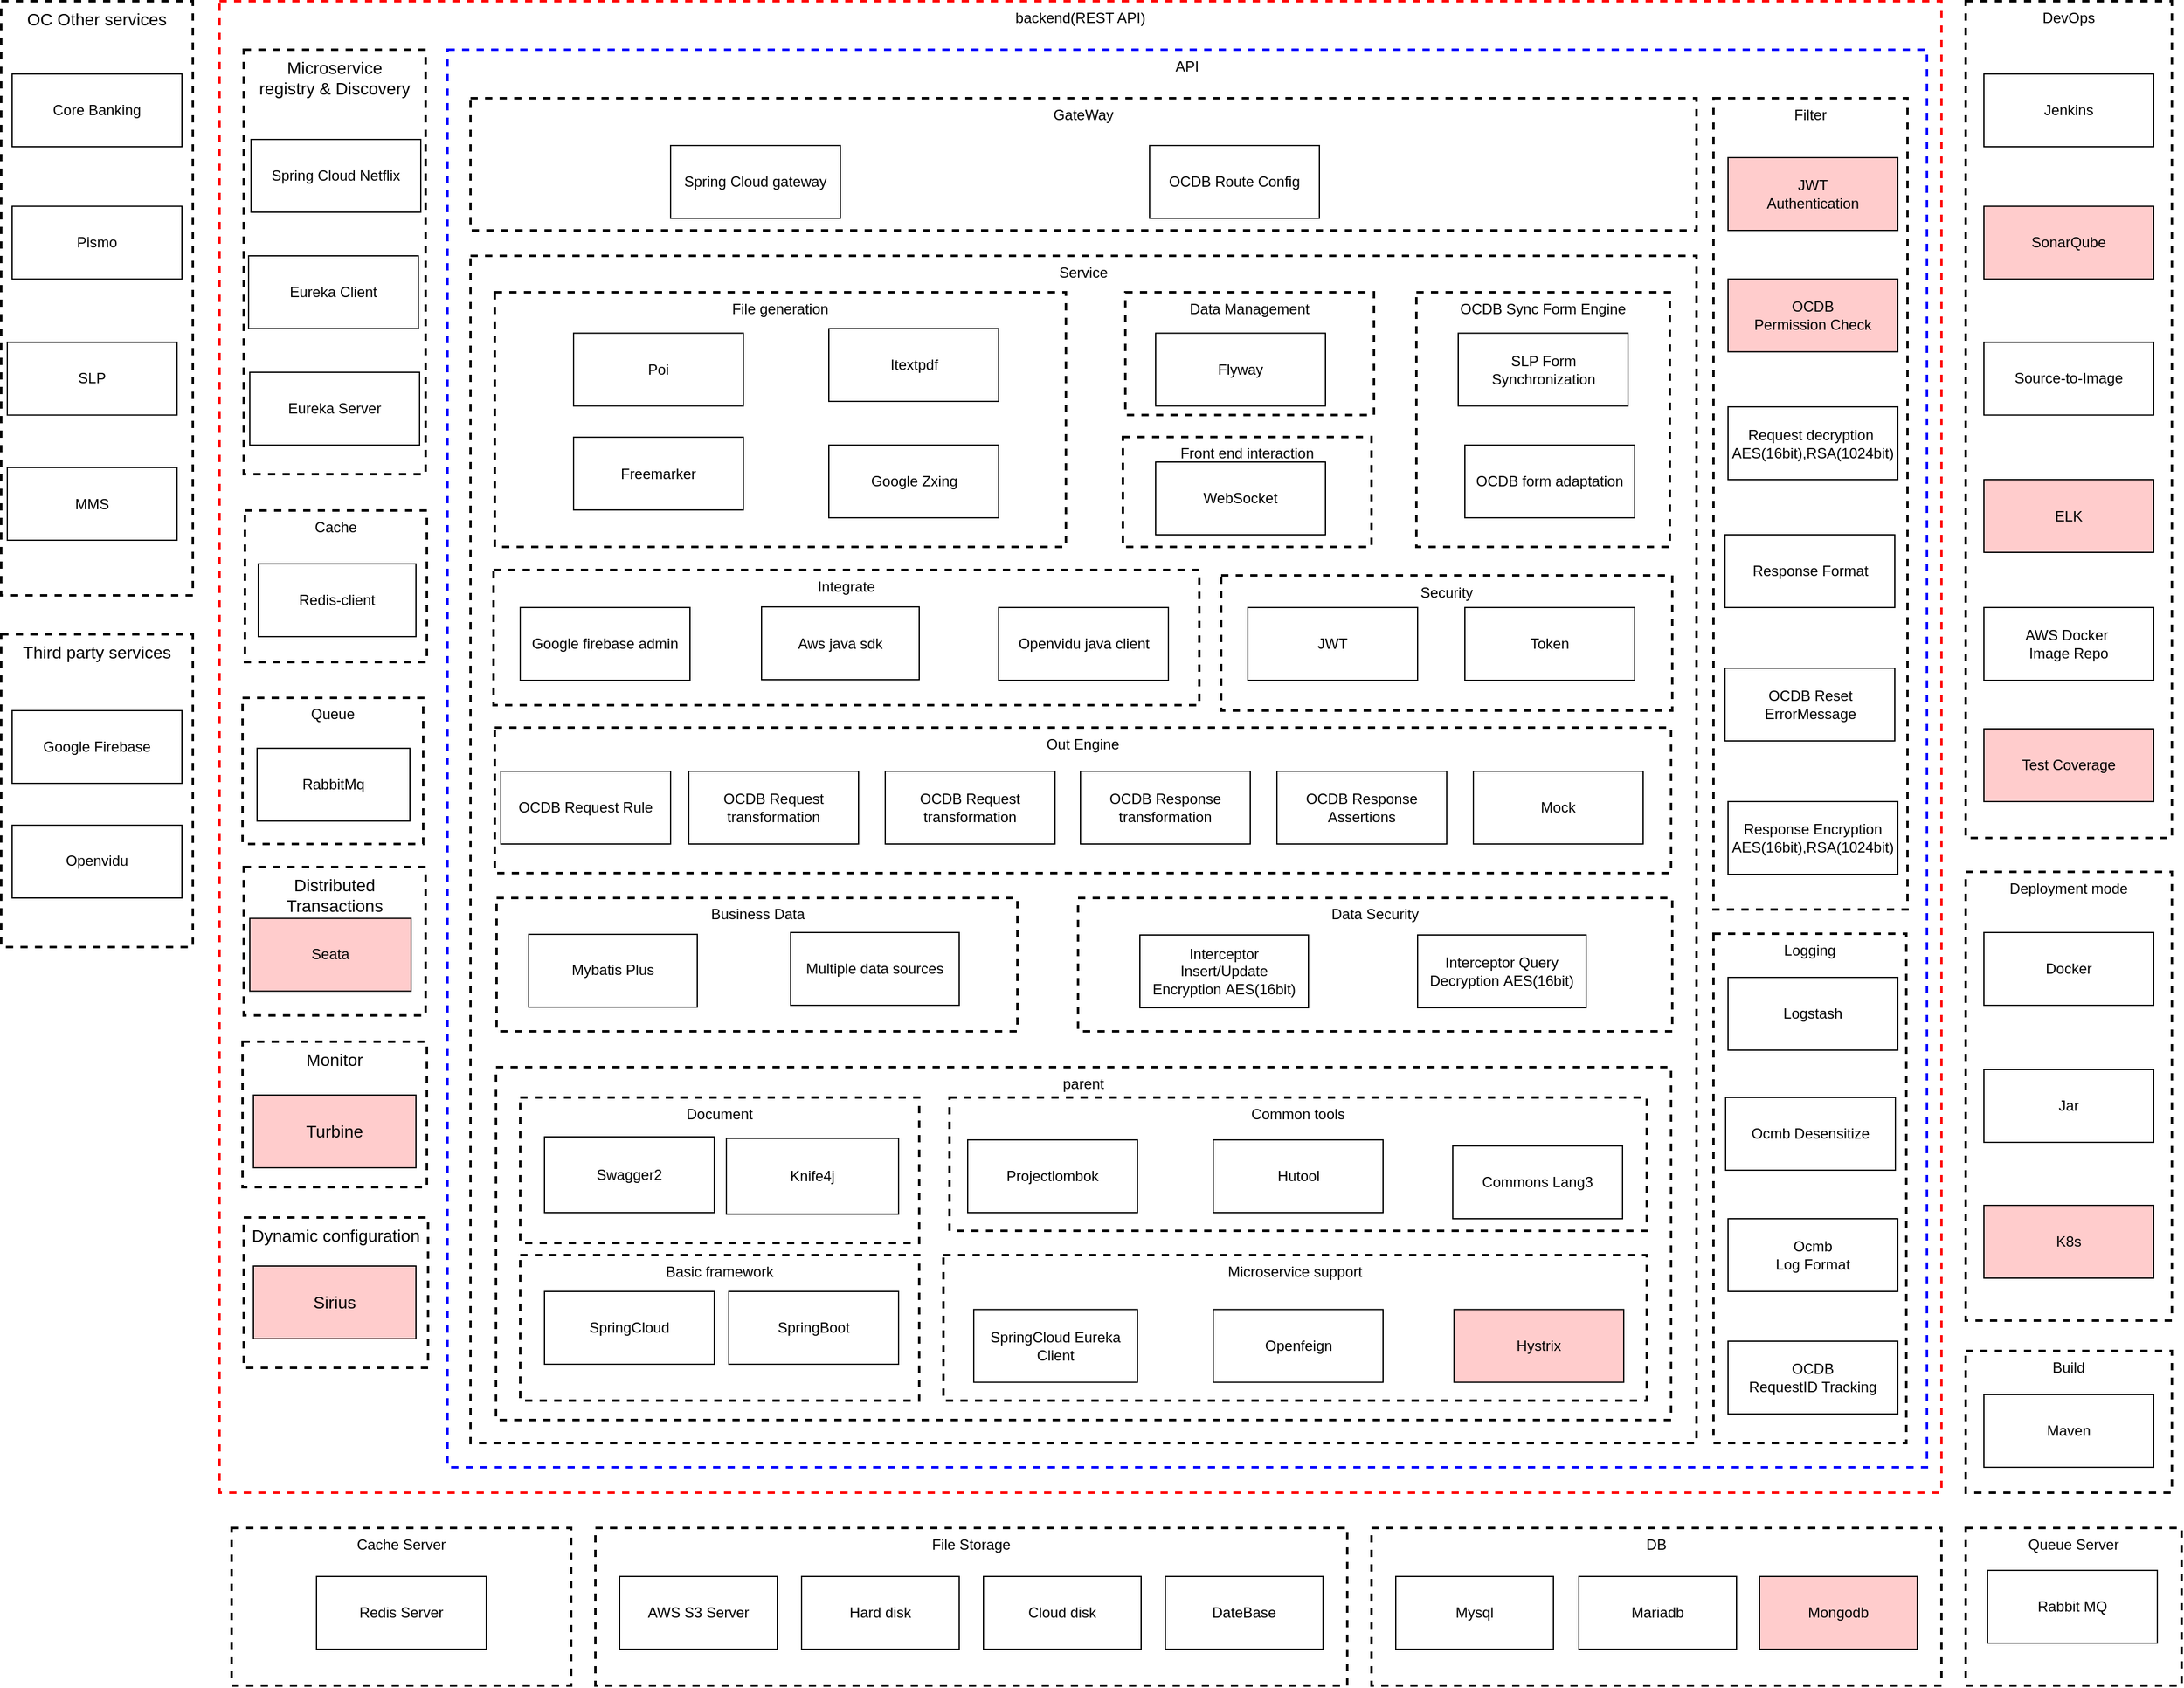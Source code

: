 <mxfile version="20.4.0" type="github">
  <diagram id="OInQUNuNO3AYRQuPPQoJ" name="第 1 页">
    <mxGraphModel dx="2064" dy="1122" grid="1" gridSize="10" guides="1" tooltips="1" connect="1" arrows="1" fold="1" page="1" pageScale="1" pageWidth="1100" pageHeight="850" math="0" shadow="0">
      <root>
        <mxCell id="0" />
        <mxCell id="1" parent="0" />
        <mxCell id="1uEvt_R6zlW470bMk80g-105" value="&lt;div&gt;&lt;span style=&quot;font-size: 14px; font-weight: 400;&quot;&gt;Third party services&lt;/span&gt;&lt;/div&gt;" style="rounded=0;whiteSpace=wrap;html=1;dashed=1;strokeWidth=2;fillColor=none;verticalAlign=top;fontStyle=1" parent="1" vertex="1">
          <mxGeometry x="52" y="542.16" width="158" height="257.84" as="geometry" />
        </mxCell>
        <mxCell id="1uEvt_R6zlW470bMk80g-106" value="&lt;span style=&quot;font-weight: 400;&quot;&gt;backend(REST API)&lt;/span&gt;" style="rounded=0;whiteSpace=wrap;html=1;dashed=1;strokeWidth=2;fillColor=none;verticalAlign=top;fontStyle=1;strokeColor=#FF0505;" parent="1" vertex="1">
          <mxGeometry x="232" y="20" width="1420" height="1230" as="geometry" />
        </mxCell>
        <mxCell id="x6n-TaQfmUCHtvgikXO5-33" value="&lt;span style=&quot;font-weight: 400;&quot;&gt;API&lt;/span&gt;" style="rounded=0;whiteSpace=wrap;html=1;dashed=1;strokeWidth=2;fillColor=none;verticalAlign=top;fontStyle=1;strokeColor=#0000FF;" parent="1" vertex="1">
          <mxGeometry x="420" y="60" width="1220" height="1169" as="geometry" />
        </mxCell>
        <mxCell id="1uEvt_R6zlW470bMk80g-233" value="&lt;div&gt;&lt;span style=&quot;font-weight: 400;&quot;&gt;Filter&lt;/span&gt;&lt;/div&gt;" style="rounded=0;whiteSpace=wrap;html=1;dashed=1;strokeWidth=2;fillColor=none;verticalAlign=top;fontStyle=1" parent="1" vertex="1">
          <mxGeometry x="1464" y="100" width="160" height="669" as="geometry" />
        </mxCell>
        <mxCell id="1uEvt_R6zlW470bMk80g-107" value="&lt;span style=&quot;font-weight: 400;&quot;&gt;Service&lt;/span&gt;" style="rounded=0;whiteSpace=wrap;html=1;dashed=1;strokeWidth=2;fillColor=none;verticalAlign=top;fontStyle=1" parent="1" vertex="1">
          <mxGeometry x="439" y="230" width="1011" height="979" as="geometry" />
        </mxCell>
        <mxCell id="1uEvt_R6zlW470bMk80g-108" value="&lt;div&gt;&lt;span style=&quot;font-weight: 400;&quot;&gt;File generation&lt;/span&gt;&lt;/div&gt;" style="rounded=0;whiteSpace=wrap;html=1;dashed=1;strokeWidth=2;fillColor=none;verticalAlign=top;fontStyle=1" parent="1" vertex="1">
          <mxGeometry x="459" y="260" width="471" height="210" as="geometry" />
        </mxCell>
        <mxCell id="1uEvt_R6zlW470bMk80g-109" value="&lt;span style=&quot;font-weight: 400;&quot;&gt;Deployment mode&lt;/span&gt;" style="rounded=0;whiteSpace=wrap;html=1;dashed=1;strokeWidth=2;fillColor=none;verticalAlign=top;fontStyle=1" parent="1" vertex="1">
          <mxGeometry x="1672" y="738" width="170" height="370" as="geometry" />
        </mxCell>
        <mxCell id="1uEvt_R6zlW470bMk80g-111" value="&lt;div&gt;&lt;span style=&quot;font-weight: 400;&quot;&gt;DevOps&lt;/span&gt;&lt;/div&gt;" style="rounded=0;whiteSpace=wrap;html=1;dashed=1;strokeWidth=2;fillColor=none;verticalAlign=top;fontStyle=1" parent="1" vertex="1">
          <mxGeometry x="1672" y="20" width="170" height="690" as="geometry" />
        </mxCell>
        <mxCell id="1uEvt_R6zlW470bMk80g-113" value="&lt;span style=&quot;font-weight: 400;&quot;&gt;Out Engine&lt;/span&gt;" style="rounded=0;whiteSpace=wrap;html=1;dashed=1;strokeWidth=2;fillColor=none;verticalAlign=top;fontStyle=1" parent="1" vertex="1">
          <mxGeometry x="459" y="619" width="970" height="120" as="geometry" />
        </mxCell>
        <mxCell id="1uEvt_R6zlW470bMk80g-114" value="&lt;div&gt;&lt;span style=&quot;font-weight: 400;&quot;&gt;GateWay&lt;/span&gt;&lt;/div&gt;" style="rounded=0;whiteSpace=wrap;html=1;dashed=1;strokeWidth=2;fillColor=none;verticalAlign=top;fontStyle=1" parent="1" vertex="1">
          <mxGeometry x="439" y="100" width="1011" height="109" as="geometry" />
        </mxCell>
        <mxCell id="1uEvt_R6zlW470bMk80g-115" value="&lt;div&gt;&lt;span style=&quot;font-weight: 400;&quot;&gt;Cache Server&lt;/span&gt;&lt;/div&gt;" style="rounded=0;whiteSpace=wrap;html=1;dashed=1;strokeWidth=2;fillColor=none;verticalAlign=top;fontStyle=1" parent="1" vertex="1">
          <mxGeometry x="242" y="1279" width="280" height="130" as="geometry" />
        </mxCell>
        <mxCell id="1uEvt_R6zlW470bMk80g-116" value="&lt;div&gt;&lt;span style=&quot;font-weight: 400;&quot;&gt;DB&lt;/span&gt;&lt;/div&gt;" style="rounded=0;whiteSpace=wrap;html=1;dashed=1;strokeWidth=2;fillColor=none;verticalAlign=top;fontStyle=1" parent="1" vertex="1">
          <mxGeometry x="1182" y="1279" width="470" height="130" as="geometry" />
        </mxCell>
        <mxCell id="1uEvt_R6zlW470bMk80g-117" value="&lt;span style=&quot;font-weight: 400;&quot;&gt;File Storage&lt;/span&gt;" style="rounded=0;whiteSpace=wrap;html=1;dashed=1;strokeWidth=2;fillColor=none;verticalAlign=top;fontStyle=1" parent="1" vertex="1">
          <mxGeometry x="542" y="1279" width="620" height="130" as="geometry" />
        </mxCell>
        <mxCell id="1uEvt_R6zlW470bMk80g-118" value="&lt;div&gt;&lt;span style=&quot;font-weight: 400;&quot;&gt;Logging&lt;/span&gt;&lt;/div&gt;" style="rounded=0;whiteSpace=wrap;html=1;dashed=1;strokeWidth=2;fillColor=none;verticalAlign=top;fontStyle=1" parent="1" vertex="1">
          <mxGeometry x="1464" y="789" width="159" height="420" as="geometry" />
        </mxCell>
        <mxCell id="1uEvt_R6zlW470bMk80g-123" value="Redis Server" style="rounded=0;whiteSpace=wrap;html=1;fontColor=#000000;fillColor=none;" parent="1" vertex="1">
          <mxGeometry x="312" y="1319" width="140" height="60" as="geometry" />
        </mxCell>
        <mxCell id="1uEvt_R6zlW470bMk80g-128" value="&lt;span style=&quot;font-weight: 400;&quot;&gt;Business Data&lt;/span&gt;" style="rounded=0;whiteSpace=wrap;html=1;dashed=1;strokeWidth=2;fillColor=none;verticalAlign=top;fontStyle=1" parent="1" vertex="1">
          <mxGeometry x="460.5" y="759.49" width="429.5" height="110" as="geometry" />
        </mxCell>
        <mxCell id="1uEvt_R6zlW470bMk80g-137" value="Itextpdf" style="rounded=0;whiteSpace=wrap;html=1;fontColor=#000000;fillColor=none;" parent="1" vertex="1">
          <mxGeometry x="734.5" y="290" width="140" height="60" as="geometry" />
        </mxCell>
        <mxCell id="1uEvt_R6zlW470bMk80g-138" value="Poi" style="rounded=0;whiteSpace=wrap;html=1;fontColor=#000000;fillColor=none;" parent="1" vertex="1">
          <mxGeometry x="524" y="293.75" width="140" height="60" as="geometry" />
        </mxCell>
        <mxCell id="1uEvt_R6zlW470bMk80g-144" value="&lt;div&gt;&lt;span style=&quot;font-size: 14px; font-weight: 400;&quot;&gt;OC Other services&lt;/span&gt;&lt;/div&gt;" style="rounded=0;whiteSpace=wrap;html=1;dashed=1;strokeWidth=2;fillColor=none;verticalAlign=top;fontStyle=1" parent="1" vertex="1">
          <mxGeometry x="52" y="20" width="158" height="490" as="geometry" />
        </mxCell>
        <mxCell id="1uEvt_R6zlW470bMk80g-145" value="Core Banking" style="rounded=0;whiteSpace=wrap;html=1;fontColor=#000000;fillColor=none;" parent="1" vertex="1">
          <mxGeometry x="61" y="80" width="140" height="60" as="geometry" />
        </mxCell>
        <mxCell id="1uEvt_R6zlW470bMk80g-146" value="Pismo" style="rounded=0;whiteSpace=wrap;html=1;fontColor=#000000;fillColor=none;" parent="1" vertex="1">
          <mxGeometry x="61" y="189.12" width="140" height="60" as="geometry" />
        </mxCell>
        <mxCell id="1uEvt_R6zlW470bMk80g-147" value="SLP" style="rounded=0;whiteSpace=wrap;html=1;fontColor=#000000;fillColor=none;" parent="1" vertex="1">
          <mxGeometry x="57" y="301.27" width="140" height="60" as="geometry" />
        </mxCell>
        <mxCell id="1uEvt_R6zlW470bMk80g-148" value="MMS" style="rounded=0;whiteSpace=wrap;html=1;fontColor=#000000;fillColor=none;" parent="1" vertex="1">
          <mxGeometry x="57" y="404.5" width="140" height="60" as="geometry" />
        </mxCell>
        <mxCell id="1uEvt_R6zlW470bMk80g-167" value="&lt;span style=&quot;font-weight: 400;&quot;&gt;Build&lt;/span&gt;" style="rounded=0;whiteSpace=wrap;html=1;dashed=1;strokeWidth=2;fillColor=none;verticalAlign=top;fontStyle=1" parent="1" vertex="1">
          <mxGeometry x="1672" y="1133" width="170" height="117" as="geometry" />
        </mxCell>
        <mxCell id="1uEvt_R6zlW470bMk80g-186" value="Google Zxing" style="rounded=0;whiteSpace=wrap;html=1;fontColor=#000000;fillColor=none;" parent="1" vertex="1">
          <mxGeometry x="734.5" y="386" width="140" height="60" as="geometry" />
        </mxCell>
        <mxCell id="1uEvt_R6zlW470bMk80g-199" value="&lt;span style=&quot;font-size: 14px; font-weight: 400;&quot;&gt;Monitor&lt;/span&gt;" style="rounded=0;whiteSpace=wrap;html=1;dashed=1;strokeWidth=2;fillColor=none;verticalAlign=top;fontStyle=1" parent="1" vertex="1">
          <mxGeometry x="251" y="878" width="152" height="120" as="geometry" />
        </mxCell>
        <mxCell id="1uEvt_R6zlW470bMk80g-208" value="OCDB&amp;nbsp;Reset ErrorMessage" style="rounded=0;whiteSpace=wrap;html=1;fontColor=#000000;fillColor=none;" parent="1" vertex="1">
          <mxGeometry x="1473.5" y="570" width="140" height="60" as="geometry" />
        </mxCell>
        <mxCell id="1uEvt_R6zlW470bMk80g-210" value="&lt;span style=&quot;font-size: 14px;&quot;&gt;Turbine&lt;/span&gt;" style="rounded=0;whiteSpace=wrap;html=1;fontColor=#000000;fillColor=#FFCCCC;" parent="1" vertex="1">
          <mxGeometry x="260" y="922" width="134" height="60" as="geometry" />
        </mxCell>
        <mxCell id="1uEvt_R6zlW470bMk80g-213" value="Mock" style="rounded=0;whiteSpace=wrap;html=1;fontColor=#000000;fillColor=none;" parent="1" vertex="1">
          <mxGeometry x="1266" y="655" width="140" height="60" as="geometry" />
        </mxCell>
        <mxCell id="1uEvt_R6zlW470bMk80g-214" value="OCDB Response Assertions" style="rounded=0;whiteSpace=wrap;html=1;fontColor=#000000;fillColor=none;" parent="1" vertex="1">
          <mxGeometry x="1104" y="655" width="140" height="60" as="geometry" />
        </mxCell>
        <mxCell id="1uEvt_R6zlW470bMk80g-215" value="OCDB Response transformation" style="rounded=0;whiteSpace=wrap;html=1;fontColor=#000000;fillColor=none;" parent="1" vertex="1">
          <mxGeometry x="942" y="655" width="140" height="60" as="geometry" />
        </mxCell>
        <mxCell id="1uEvt_R6zlW470bMk80g-225" value="Multiple data sources" style="rounded=0;whiteSpace=wrap;html=1;fontColor=#000000;fillColor=none;" parent="1" vertex="1">
          <mxGeometry x="703" y="788.0" width="139" height="60" as="geometry" />
        </mxCell>
        <mxCell id="1uEvt_R6zlW470bMk80g-227" value="Mybatis Plus" style="rounded=0;whiteSpace=wrap;html=1;fontColor=#000000;fillColor=none;" parent="1" vertex="1">
          <mxGeometry x="487" y="789.49" width="139" height="60" as="geometry" />
        </mxCell>
        <mxCell id="1uEvt_R6zlW470bMk80g-229" value="&lt;div&gt;&lt;span style=&quot;background-color: initial;&quot;&gt;Request decryption&amp;nbsp;&lt;/span&gt;&lt;br&gt;&lt;/div&gt;&lt;div&gt;&lt;span style=&quot;background-color: initial;&quot;&gt;AES(16bit),RSA(1024bit)&lt;/span&gt;&lt;/div&gt;" style="rounded=0;whiteSpace=wrap;html=1;fontColor=#000000;fillColor=none;" parent="1" vertex="1">
          <mxGeometry x="1476" y="354.5" width="140" height="60" as="geometry" />
        </mxCell>
        <mxCell id="1uEvt_R6zlW470bMk80g-232" value="&lt;div&gt;&lt;span style=&quot;background-color: initial;&quot;&gt;Response Encryption&lt;/span&gt;&lt;br&gt;&lt;/div&gt;&lt;div&gt;&lt;span style=&quot;background-color: initial;&quot;&gt;AES(16bit),RSA(1024bit)&lt;/span&gt;&lt;/div&gt;" style="rounded=0;whiteSpace=wrap;html=1;fontColor=#000000;fillColor=none;" parent="1" vertex="1">
          <mxGeometry x="1476" y="680" width="140" height="60" as="geometry" />
        </mxCell>
        <mxCell id="1uEvt_R6zlW470bMk80g-234" value="JWT&lt;br&gt;Authentication" style="rounded=0;whiteSpace=wrap;html=1;fontColor=#000000;fillColor=#FFCCCC;" parent="1" vertex="1">
          <mxGeometry x="1476" y="149" width="140" height="60" as="geometry" />
        </mxCell>
        <mxCell id="1uEvt_R6zlW470bMk80g-235" value="OCDB&lt;br&gt;Permission Check" style="rounded=0;whiteSpace=wrap;html=1;fontColor=#000000;fillColor=#FFCCCC;" parent="1" vertex="1">
          <mxGeometry x="1476" y="249.12" width="140" height="60" as="geometry" />
        </mxCell>
        <mxCell id="1uEvt_R6zlW470bMk80g-238" value="Logstash" style="rounded=0;whiteSpace=wrap;html=1;fontColor=#000000;fillColor=none;" parent="1" vertex="1">
          <mxGeometry x="1476" y="825" width="140" height="60" as="geometry" />
        </mxCell>
        <mxCell id="1uEvt_R6zlW470bMk80g-239" value="Ocmb Desensitize" style="rounded=0;whiteSpace=wrap;html=1;fontColor=#000000;fillColor=none;" parent="1" vertex="1">
          <mxGeometry x="1474" y="924" width="140" height="60" as="geometry" />
        </mxCell>
        <mxCell id="1uEvt_R6zlW470bMk80g-240" value="Ocmb&lt;br&gt;Log Format" style="rounded=0;whiteSpace=wrap;html=1;fontColor=#000000;fillColor=none;" parent="1" vertex="1">
          <mxGeometry x="1476" y="1024" width="140" height="60" as="geometry" />
        </mxCell>
        <mxCell id="1uEvt_R6zlW470bMk80g-241" value="OCDB&lt;br&gt;RequestID Tracking" style="rounded=0;whiteSpace=wrap;html=1;fontColor=#000000;fillColor=none;" parent="1" vertex="1">
          <mxGeometry x="1476" y="1125" width="140" height="60" as="geometry" />
        </mxCell>
        <mxCell id="1uEvt_R6zlW470bMk80g-245" value="Jenkins" style="rounded=0;whiteSpace=wrap;html=1;fontColor=#000000;fillColor=none;" parent="1" vertex="1">
          <mxGeometry x="1687" y="80" width="140" height="60" as="geometry" />
        </mxCell>
        <mxCell id="1uEvt_R6zlW470bMk80g-246" value="SonarQube" style="rounded=0;whiteSpace=wrap;html=1;fontColor=#000000;fillColor=#FFCCCC;" parent="1" vertex="1">
          <mxGeometry x="1687" y="189.12" width="140" height="60" as="geometry" />
        </mxCell>
        <mxCell id="1uEvt_R6zlW470bMk80g-247" value="Source-to-Image" style="rounded=0;whiteSpace=wrap;html=1;fontColor=#000000;fillColor=none;" parent="1" vertex="1">
          <mxGeometry x="1687" y="301.27" width="140" height="60" as="geometry" />
        </mxCell>
        <mxCell id="1uEvt_R6zlW470bMk80g-250" value="ELK" style="rounded=0;whiteSpace=wrap;html=1;fontColor=#000000;fillColor=#FFCCCC;" parent="1" vertex="1">
          <mxGeometry x="1687" y="414.5" width="140" height="60" as="geometry" />
        </mxCell>
        <mxCell id="1uEvt_R6zlW470bMk80g-251" value="AWS Docker&amp;nbsp;&lt;br&gt;Image&amp;nbsp;Repo" style="rounded=0;whiteSpace=wrap;html=1;fontColor=#000000;fillColor=none;" parent="1" vertex="1">
          <mxGeometry x="1687" y="520" width="140" height="60" as="geometry" />
        </mxCell>
        <mxCell id="1uEvt_R6zlW470bMk80g-252" value="Docker" style="rounded=0;whiteSpace=wrap;html=1;fontColor=#000000;fillColor=none;" parent="1" vertex="1">
          <mxGeometry x="1687" y="788" width="140" height="60" as="geometry" />
        </mxCell>
        <mxCell id="1uEvt_R6zlW470bMk80g-253" value="Jar" style="rounded=0;whiteSpace=wrap;html=1;fontColor=#000000;fillColor=none;" parent="1" vertex="1">
          <mxGeometry x="1687" y="901" width="140" height="60" as="geometry" />
        </mxCell>
        <mxCell id="1uEvt_R6zlW470bMk80g-255" value="K8s" style="rounded=0;whiteSpace=wrap;html=1;fontColor=#000000;fillColor=#FFCCCC;" parent="1" vertex="1">
          <mxGeometry x="1687" y="1013" width="140" height="60" as="geometry" />
        </mxCell>
        <mxCell id="1uEvt_R6zlW470bMk80g-256" value="Maven" style="rounded=0;whiteSpace=wrap;html=1;fontColor=#000000;fillColor=none;" parent="1" vertex="1">
          <mxGeometry x="1687" y="1169" width="140" height="60" as="geometry" />
        </mxCell>
        <mxCell id="1uEvt_R6zlW470bMk80g-257" value="Response Format" style="rounded=0;whiteSpace=wrap;html=1;fontColor=#000000;fillColor=none;" parent="1" vertex="1">
          <mxGeometry x="1473.5" y="460.0" width="140" height="60" as="geometry" />
        </mxCell>
        <mxCell id="1uEvt_R6zlW470bMk80g-259" value="&lt;div&gt;Cloud disk&lt;/div&gt;" style="rounded=0;whiteSpace=wrap;html=1;fontColor=#000000;fillColor=none;" parent="1" vertex="1">
          <mxGeometry x="862" y="1319" width="130" height="60" as="geometry" />
        </mxCell>
        <mxCell id="1uEvt_R6zlW470bMk80g-260" value="Hard disk" style="rounded=0;whiteSpace=wrap;html=1;fontColor=#000000;fillColor=none;" parent="1" vertex="1">
          <mxGeometry x="712" y="1319" width="130" height="60" as="geometry" />
        </mxCell>
        <mxCell id="1uEvt_R6zlW470bMk80g-261" value="AWS S3 Server" style="rounded=0;whiteSpace=wrap;html=1;fontColor=#000000;fillColor=none;" parent="1" vertex="1">
          <mxGeometry x="562" y="1319" width="130" height="60" as="geometry" />
        </mxCell>
        <mxCell id="1uEvt_R6zlW470bMk80g-262" value="DateBase" style="rounded=0;whiteSpace=wrap;html=1;fontColor=#000000;fillColor=none;" parent="1" vertex="1">
          <mxGeometry x="1012" y="1319" width="130" height="60" as="geometry" />
        </mxCell>
        <mxCell id="1uEvt_R6zlW470bMk80g-263" value="Mysql" style="rounded=0;whiteSpace=wrap;html=1;fontColor=#000000;fillColor=none;" parent="1" vertex="1">
          <mxGeometry x="1202" y="1319" width="130" height="60" as="geometry" />
        </mxCell>
        <mxCell id="1uEvt_R6zlW470bMk80g-264" value="Mariadb" style="rounded=0;whiteSpace=wrap;html=1;fontColor=#000000;fillColor=none;" parent="1" vertex="1">
          <mxGeometry x="1353" y="1319" width="130" height="60" as="geometry" />
        </mxCell>
        <mxCell id="1uEvt_R6zlW470bMk80g-265" value="Mongodb" style="rounded=0;whiteSpace=wrap;html=1;fontColor=#000000;fillColor=#FFCCCC;" parent="1" vertex="1">
          <mxGeometry x="1502" y="1319" width="130" height="60" as="geometry" />
        </mxCell>
        <mxCell id="x6n-TaQfmUCHtvgikXO5-2" value="&lt;span style=&quot;font-weight: 400;&quot;&gt;parent&lt;/span&gt;" style="rounded=0;whiteSpace=wrap;html=1;dashed=1;strokeWidth=2;fillColor=none;verticalAlign=top;fontStyle=1" parent="1" vertex="1">
          <mxGeometry x="460" y="899" width="969" height="291" as="geometry" />
        </mxCell>
        <mxCell id="x6n-TaQfmUCHtvgikXO5-3" value="&lt;span style=&quot;font-weight: normal;&quot;&gt;Basic framework&lt;/span&gt;" style="rounded=0;whiteSpace=wrap;html=1;dashed=1;strokeWidth=2;fillColor=none;verticalAlign=top;fontStyle=1" parent="1" vertex="1">
          <mxGeometry x="480" y="1054" width="329" height="120" as="geometry" />
        </mxCell>
        <mxCell id="x6n-TaQfmUCHtvgikXO5-4" value="SpringCloud" style="rounded=0;whiteSpace=wrap;html=1;fontColor=#000000;fillColor=none;" parent="1" vertex="1">
          <mxGeometry x="500" y="1084" width="140" height="60" as="geometry" />
        </mxCell>
        <mxCell id="x6n-TaQfmUCHtvgikXO5-5" value="SpringBoot" style="rounded=0;whiteSpace=wrap;html=1;fontColor=#000000;fillColor=none;" parent="1" vertex="1">
          <mxGeometry x="652" y="1084" width="140" height="60" as="geometry" />
        </mxCell>
        <mxCell id="x6n-TaQfmUCHtvgikXO5-15" value="Freemarker" style="rounded=0;whiteSpace=wrap;html=1;fontColor=#000000;fillColor=none;" parent="1" vertex="1">
          <mxGeometry x="524" y="379.56" width="140" height="60" as="geometry" />
        </mxCell>
        <mxCell id="x6n-TaQfmUCHtvgikXO5-16" value="Test Coverage" style="rounded=0;whiteSpace=wrap;html=1;fontColor=#000000;fillColor=#FFCCCC;" parent="1" vertex="1">
          <mxGeometry x="1687" y="620" width="140" height="60" as="geometry" />
        </mxCell>
        <mxCell id="1uEvt_R6zlW470bMk80g-170" value="&lt;span style=&quot;font-weight: 400;&quot;&gt;Document&lt;/span&gt;" style="rounded=0;whiteSpace=wrap;html=1;dashed=1;strokeWidth=2;fillColor=none;verticalAlign=top;fontStyle=1" parent="1" vertex="1">
          <mxGeometry x="480" y="924" width="329" height="120" as="geometry" />
        </mxCell>
        <mxCell id="1uEvt_R6zlW470bMk80g-177" value="&lt;span style=&quot;font-weight: 400;&quot;&gt;Common tools&lt;/span&gt;" style="rounded=0;whiteSpace=wrap;html=1;dashed=1;strokeWidth=2;fillColor=none;verticalAlign=top;fontStyle=1" parent="1" vertex="1">
          <mxGeometry x="834" y="924" width="575" height="110" as="geometry" />
        </mxCell>
        <mxCell id="1uEvt_R6zlW470bMk80g-178" value="Hutool" style="rounded=0;whiteSpace=wrap;html=1;fontColor=#000000;fillColor=none;" parent="1" vertex="1">
          <mxGeometry x="1051.5" y="959" width="140" height="60" as="geometry" />
        </mxCell>
        <mxCell id="1uEvt_R6zlW470bMk80g-179" value="Projectlombok" style="rounded=0;whiteSpace=wrap;html=1;fontColor=#000000;fillColor=none;" parent="1" vertex="1">
          <mxGeometry x="849" y="959" width="140" height="60" as="geometry" />
        </mxCell>
        <mxCell id="1uEvt_R6zlW470bMk80g-183" value="Knife4j" style="rounded=0;whiteSpace=wrap;html=1;fontColor=#000000;fillColor=none;" parent="1" vertex="1">
          <mxGeometry x="650" y="957.75" width="142" height="62.5" as="geometry" />
        </mxCell>
        <mxCell id="1uEvt_R6zlW470bMk80g-189" value="Commons Lang3" style="rounded=0;whiteSpace=wrap;html=1;fontColor=#000000;fillColor=none;" parent="1" vertex="1">
          <mxGeometry x="1249" y="964" width="140" height="60" as="geometry" />
        </mxCell>
        <mxCell id="1uEvt_R6zlW470bMk80g-190" value="&lt;span style=&quot;font-weight: 400;&quot;&gt;Microservice support&lt;/span&gt;" style="rounded=0;whiteSpace=wrap;html=1;dashed=1;strokeWidth=2;fillColor=none;verticalAlign=top;fontStyle=1" parent="1" vertex="1">
          <mxGeometry x="829" y="1054" width="580" height="120" as="geometry" />
        </mxCell>
        <mxCell id="1uEvt_R6zlW470bMk80g-191" value="SpringCloud Eureka Client" style="rounded=0;whiteSpace=wrap;html=1;fontColor=#000000;fillColor=none;" parent="1" vertex="1">
          <mxGeometry x="854" y="1098.85" width="135" height="60" as="geometry" />
        </mxCell>
        <mxCell id="1uEvt_R6zlW470bMk80g-217" value="OCDB Request transformation" style="rounded=0;whiteSpace=wrap;html=1;fontColor=#000000;fillColor=none;" parent="1" vertex="1">
          <mxGeometry x="781" y="655" width="140" height="60" as="geometry" />
        </mxCell>
        <mxCell id="1uEvt_R6zlW470bMk80g-119" value="&lt;span style=&quot;font-size: 14px; font-weight: 400;&quot;&gt;Microservice &lt;br&gt;registry &amp;amp; Discovery&lt;/span&gt;" style="rounded=0;whiteSpace=wrap;html=1;dashed=1;strokeWidth=2;fillColor=none;verticalAlign=top;fontStyle=1" parent="1" vertex="1">
          <mxGeometry x="252" y="60" width="150" height="350" as="geometry" />
        </mxCell>
        <mxCell id="1uEvt_R6zlW470bMk80g-141" value="Eureka Client" style="rounded=0;whiteSpace=wrap;html=1;fontColor=#000000;fillColor=none;" parent="1" vertex="1">
          <mxGeometry x="256" y="230" width="140" height="60" as="geometry" />
        </mxCell>
        <mxCell id="1uEvt_R6zlW470bMk80g-142" value="Spring Cloud&amp;nbsp;Netflix" style="rounded=0;whiteSpace=wrap;html=1;fontColor=#000000;fillColor=none;" parent="1" vertex="1">
          <mxGeometry x="258" y="134" width="140" height="60" as="geometry" />
        </mxCell>
        <mxCell id="1uEvt_R6zlW470bMk80g-143" value="Eureka Server" style="rounded=0;whiteSpace=wrap;html=1;fontColor=#000000;fillColor=none;" parent="1" vertex="1">
          <mxGeometry x="257" y="326" width="140" height="60" as="geometry" />
        </mxCell>
        <mxCell id="1uEvt_R6zlW470bMk80g-181" value="Swagger2" style="rounded=0;whiteSpace=wrap;html=1;fontColor=#000000;fillColor=none;" parent="1" vertex="1">
          <mxGeometry x="500" y="956.5" width="140" height="62.5" as="geometry" />
        </mxCell>
        <mxCell id="1uEvt_R6zlW470bMk80g-198" value="&lt;div&gt;&lt;span style=&quot;font-size: 14px; font-weight: 400;&quot;&gt;Distributed Transactions&lt;/span&gt;&lt;/div&gt;" style="rounded=0;whiteSpace=wrap;html=1;dashed=1;strokeWidth=2;fillColor=none;verticalAlign=top;fontStyle=1" parent="1" vertex="1">
          <mxGeometry x="252" y="734" width="150" height="122.32" as="geometry" />
        </mxCell>
        <mxCell id="1uEvt_R6zlW470bMk80g-211" value="Seata" style="rounded=0;whiteSpace=wrap;html=1;fontColor=#000000;fillColor=#FFCCCC;" parent="1" vertex="1">
          <mxGeometry x="257" y="776.32" width="133" height="60" as="geometry" />
        </mxCell>
        <mxCell id="1uEvt_R6zlW470bMk80g-219" value="OCDB Request transformation" style="rounded=0;whiteSpace=wrap;html=1;fontColor=#000000;fillColor=none;" parent="1" vertex="1">
          <mxGeometry x="619" y="655" width="140" height="60" as="geometry" />
        </mxCell>
        <mxCell id="1uEvt_R6zlW470bMk80g-220" value="OCDB Request Rule" style="rounded=0;whiteSpace=wrap;html=1;fontColor=#000000;fillColor=none;" parent="1" vertex="1">
          <mxGeometry x="464" y="655" width="140" height="60" as="geometry" />
        </mxCell>
        <mxCell id="x6n-TaQfmUCHtvgikXO5-17" value="&lt;span style=&quot;font-weight: 400;&quot;&gt;Queue&lt;/span&gt;" style="rounded=0;whiteSpace=wrap;html=1;dashed=1;strokeWidth=2;fillColor=none;verticalAlign=top;fontStyle=1" parent="1" vertex="1">
          <mxGeometry x="251" y="594.48" width="149" height="120.52" as="geometry" />
        </mxCell>
        <mxCell id="1uEvt_R6zlW470bMk80g-136" value="RabbitMq" style="rounded=0;whiteSpace=wrap;html=1;fontColor=#000000;fillColor=none;" parent="1" vertex="1">
          <mxGeometry x="263" y="636.08" width="126" height="60" as="geometry" />
        </mxCell>
        <mxCell id="x6n-TaQfmUCHtvgikXO5-1" value="&lt;span style=&quot;font-weight: 400;&quot;&gt;Integrate&lt;/span&gt;" style="rounded=0;whiteSpace=wrap;html=1;dashed=1;strokeWidth=2;fillColor=none;verticalAlign=top;fontStyle=1" parent="1" vertex="1">
          <mxGeometry x="458" y="489" width="582" height="111.5" as="geometry" />
        </mxCell>
        <mxCell id="1uEvt_R6zlW470bMk80g-139" value="Aws java sdk" style="rounded=0;whiteSpace=wrap;html=1;fontColor=#000000;fillColor=none;" parent="1" vertex="1">
          <mxGeometry x="679" y="519.5" width="130" height="60" as="geometry" />
        </mxCell>
        <mxCell id="1uEvt_R6zlW470bMk80g-174" value="Google firebase admin" style="rounded=0;whiteSpace=wrap;html=1;fontColor=#000000;fillColor=none;" parent="1" vertex="1">
          <mxGeometry x="480" y="520" width="140" height="60" as="geometry" />
        </mxCell>
        <mxCell id="1uEvt_R6zlW470bMk80g-205" value="Openvidu java client" style="rounded=0;whiteSpace=wrap;html=1;fontColor=#000000;fillColor=none;" parent="1" vertex="1">
          <mxGeometry x="874.5" y="520" width="140" height="60" as="geometry" />
        </mxCell>
        <mxCell id="1uEvt_R6zlW470bMk80g-127" value="&lt;span style=&quot;font-weight: 400;&quot;&gt;Cache&lt;/span&gt;" style="rounded=0;whiteSpace=wrap;html=1;dashed=1;strokeWidth=2;fillColor=none;verticalAlign=top;fontStyle=1" parent="1" vertex="1">
          <mxGeometry x="253" y="440" width="150" height="125" as="geometry" />
        </mxCell>
        <mxCell id="1uEvt_R6zlW470bMk80g-134" value="Redis-client" style="rounded=0;whiteSpace=wrap;html=1;fontColor=#000000;fillColor=none;" parent="1" vertex="1">
          <mxGeometry x="264" y="484" width="130" height="60" as="geometry" />
        </mxCell>
        <mxCell id="1uEvt_R6zlW470bMk80g-140" value="Spring Cloud&amp;nbsp;gateway" style="rounded=0;whiteSpace=wrap;html=1;fontColor=#000000;fillColor=none;" parent="1" vertex="1">
          <mxGeometry x="604" y="139" width="140" height="60" as="geometry" />
        </mxCell>
        <mxCell id="x6n-TaQfmUCHtvgikXO5-24" value="Openfeign" style="rounded=0;whiteSpace=wrap;html=1;fontColor=#000000;fillColor=none;" parent="1" vertex="1">
          <mxGeometry x="1051.5" y="1098.85" width="140" height="60" as="geometry" />
        </mxCell>
        <mxCell id="x6n-TaQfmUCHtvgikXO5-29" value="Hystrix" style="rounded=0;whiteSpace=wrap;html=1;fontColor=#000000;fillColor=#FFCCCC;strokeColor=default;" parent="1" vertex="1">
          <mxGeometry x="1250" y="1098.85" width="140" height="60" as="geometry" />
        </mxCell>
        <mxCell id="x6n-TaQfmUCHtvgikXO5-30" value="&lt;span style=&quot;font-weight: 400;&quot;&gt;Data Security&lt;/span&gt;" style="rounded=0;whiteSpace=wrap;html=1;dashed=1;strokeWidth=2;fillColor=none;verticalAlign=top;fontStyle=1" parent="1" vertex="1">
          <mxGeometry x="940" y="759.49" width="490" height="110" as="geometry" />
        </mxCell>
        <mxCell id="1uEvt_R6zlW470bMk80g-161" value="&lt;div&gt;Interceptor&lt;/div&gt;&lt;div&gt;Insert/Update Encryption&amp;nbsp;&lt;span style=&quot;background-color: initial;&quot;&gt;AES(16bit)&lt;/span&gt;&lt;/div&gt;" style="rounded=0;whiteSpace=wrap;html=1;fontColor=#000000;fillColor=none;" parent="1" vertex="1">
          <mxGeometry x="991" y="790" width="139" height="60" as="geometry" />
        </mxCell>
        <mxCell id="x6n-TaQfmUCHtvgikXO5-46" value="&lt;div&gt;Interceptor&amp;nbsp;&lt;span style=&quot;background-color: initial;&quot;&gt;Query Decryption&amp;nbsp;&lt;/span&gt;&lt;span style=&quot;background-color: initial;&quot;&gt;AES(16bit)&lt;/span&gt;&lt;/div&gt;" style="rounded=0;whiteSpace=wrap;html=1;fontColor=#000000;fillColor=none;" parent="1" vertex="1">
          <mxGeometry x="1220" y="790" width="139" height="60" as="geometry" />
        </mxCell>
        <mxCell id="x6n-TaQfmUCHtvgikXO5-48" value="&lt;div&gt;&lt;span style=&quot;font-size: 14px; font-weight: 400;&quot;&gt;Dynamic configuration&lt;/span&gt;&lt;/div&gt;" style="rounded=0;whiteSpace=wrap;html=1;dashed=1;strokeWidth=2;fillColor=none;verticalAlign=top;fontStyle=1" parent="1" vertex="1">
          <mxGeometry x="252" y="1023" width="152" height="124" as="geometry" />
        </mxCell>
        <mxCell id="x6n-TaQfmUCHtvgikXO5-49" value="&lt;span style=&quot;font-size: 14px;&quot;&gt;Sirius&lt;/span&gt;" style="rounded=0;whiteSpace=wrap;html=1;fontColor=#000000;fillColor=#FFCCCC;" parent="1" vertex="1">
          <mxGeometry x="260" y="1063" width="134" height="60" as="geometry" />
        </mxCell>
        <mxCell id="1uEvt_R6zlW470bMk80g-197" value="Google Firebase" style="rounded=0;whiteSpace=wrap;html=1;fontColor=#000000;fillColor=none;" parent="1" vertex="1">
          <mxGeometry x="61" y="605" width="140" height="60" as="geometry" />
        </mxCell>
        <mxCell id="1uEvt_R6zlW470bMk80g-149" value="Openvidu" style="rounded=0;whiteSpace=wrap;html=1;fontColor=#000000;fillColor=none;" parent="1" vertex="1">
          <mxGeometry x="61" y="699.49" width="140" height="60" as="geometry" />
        </mxCell>
        <mxCell id="rc3Xo7mNxMu2PA2NB6cC-1" value="&lt;div&gt;&lt;span style=&quot;font-weight: 400;&quot;&gt;Queue Server&lt;/span&gt;&lt;/div&gt;" style="rounded=0;whiteSpace=wrap;html=1;dashed=1;strokeWidth=2;fillColor=none;verticalAlign=top;fontStyle=1" vertex="1" parent="1">
          <mxGeometry x="1672" y="1279" width="178" height="130" as="geometry" />
        </mxCell>
        <mxCell id="rc3Xo7mNxMu2PA2NB6cC-2" value="Rabbit MQ" style="rounded=0;whiteSpace=wrap;html=1;fontColor=#000000;fillColor=none;" vertex="1" parent="1">
          <mxGeometry x="1690" y="1314" width="140" height="60" as="geometry" />
        </mxCell>
        <mxCell id="1uEvt_R6zlW470bMk80g-112" value="&lt;span style=&quot;font-weight: 400;&quot;&gt;OCDB Sync Form&amp;nbsp;Engine&lt;/span&gt;" style="rounded=0;whiteSpace=wrap;html=1;dashed=1;strokeWidth=2;fillColor=none;verticalAlign=top;fontStyle=1" parent="1" vertex="1">
          <mxGeometry x="1219" y="260" width="209" height="210" as="geometry" />
        </mxCell>
        <mxCell id="1uEvt_R6zlW470bMk80g-151" value="OCDB&amp;nbsp;Route&amp;nbsp;Config" style="rounded=0;whiteSpace=wrap;html=1;fontColor=#000000;fillColor=none;" parent="1" vertex="1">
          <mxGeometry x="999" y="139" width="140" height="60" as="geometry" />
        </mxCell>
        <mxCell id="1uEvt_R6zlW470bMk80g-169" value="&lt;div&gt;SLP Form Synchronization&lt;/div&gt;" style="rounded=0;whiteSpace=wrap;html=1;fontColor=#000000;fillColor=none;" parent="1" vertex="1">
          <mxGeometry x="1253.5" y="293.75" width="140" height="60" as="geometry" />
        </mxCell>
        <mxCell id="1uEvt_R6zlW470bMk80g-212" value="&lt;div&gt;OCDB form adaptation&lt;/div&gt;" style="rounded=0;whiteSpace=wrap;html=1;fontColor=#000000;fillColor=none;" parent="1" vertex="1">
          <mxGeometry x="1259" y="386" width="140" height="60" as="geometry" />
        </mxCell>
        <mxCell id="1uEvt_R6zlW470bMk80g-192" value="&lt;div&gt;&lt;span style=&quot;font-weight: 400;&quot;&gt;Data&amp;nbsp;Management&lt;/span&gt;&lt;/div&gt;" style="rounded=0;whiteSpace=wrap;html=1;dashed=1;strokeWidth=2;fillColor=none;verticalAlign=top;fontStyle=1" parent="1" vertex="1">
          <mxGeometry x="979" y="260" width="205" height="101.27" as="geometry" />
        </mxCell>
        <mxCell id="1uEvt_R6zlW470bMk80g-193" value="Flyway" style="rounded=0;whiteSpace=wrap;html=1;fontColor=#000000;fillColor=none;" parent="1" vertex="1">
          <mxGeometry x="1004" y="293.75" width="140" height="60" as="geometry" />
        </mxCell>
        <mxCell id="rc3Xo7mNxMu2PA2NB6cC-4" value="&lt;span style=&quot;font-weight: 400;&quot;&gt;Front end interaction&lt;/span&gt;" style="rounded=0;whiteSpace=wrap;html=1;dashed=1;strokeWidth=2;fillColor=none;verticalAlign=top;fontStyle=1" vertex="1" parent="1">
          <mxGeometry x="977" y="379.37" width="205" height="90.63" as="geometry" />
        </mxCell>
        <mxCell id="1uEvt_R6zlW470bMk80g-188" value="WebSocket" style="rounded=0;whiteSpace=wrap;html=1;fontColor=#000000;fillColor=none;" parent="1" vertex="1">
          <mxGeometry x="1004" y="400" width="140" height="60" as="geometry" />
        </mxCell>
        <mxCell id="rc3Xo7mNxMu2PA2NB6cC-5" value="&lt;span style=&quot;font-weight: 400;&quot;&gt;Security&lt;/span&gt;" style="rounded=0;whiteSpace=wrap;html=1;dashed=1;strokeWidth=2;fillColor=none;verticalAlign=top;fontStyle=1" vertex="1" parent="1">
          <mxGeometry x="1058" y="493.5" width="372" height="111.5" as="geometry" />
        </mxCell>
        <mxCell id="rc3Xo7mNxMu2PA2NB6cC-6" value="JWT" style="rounded=0;whiteSpace=wrap;html=1;fontColor=#000000;fillColor=none;" vertex="1" parent="1">
          <mxGeometry x="1080" y="520" width="140" height="60" as="geometry" />
        </mxCell>
        <mxCell id="rc3Xo7mNxMu2PA2NB6cC-7" value="Token" style="rounded=0;whiteSpace=wrap;html=1;fontColor=#000000;fillColor=none;" vertex="1" parent="1">
          <mxGeometry x="1259" y="520" width="140" height="60" as="geometry" />
        </mxCell>
      </root>
    </mxGraphModel>
  </diagram>
</mxfile>
